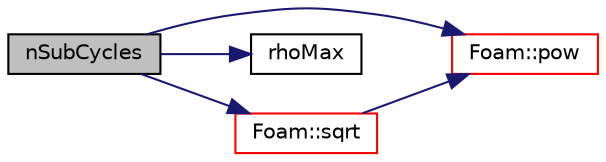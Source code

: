 digraph "nSubCycles"
{
  bgcolor="transparent";
  edge [fontname="Helvetica",fontsize="10",labelfontname="Helvetica",labelfontsize="10"];
  node [fontname="Helvetica",fontsize="10",shape=record];
  rankdir="LR";
  Node341 [label="nSubCycles",height=0.2,width=0.4,color="black", fillcolor="grey75", style="filled", fontcolor="black"];
  Node341 -> Node342 [color="midnightblue",fontsize="10",style="solid",fontname="Helvetica"];
  Node342 [label="Foam::pow",height=0.2,width=0.4,color="red",URL="$a21851.html#a7500c8e9d27a442adc75e287de074c7c"];
  Node341 -> Node346 [color="midnightblue",fontsize="10",style="solid",fontname="Helvetica"];
  Node346 [label="rhoMax",height=0.2,width=0.4,color="black",URL="$a39719.html#ad36720153886fe2fa0cfac2fd8320865"];
  Node341 -> Node347 [color="midnightblue",fontsize="10",style="solid",fontname="Helvetica"];
  Node347 [label="Foam::sqrt",height=0.2,width=0.4,color="red",URL="$a21851.html#a8616bd62eebf2342a80222fecb1bda71"];
  Node347 -> Node342 [color="midnightblue",fontsize="10",style="solid",fontname="Helvetica"];
}
